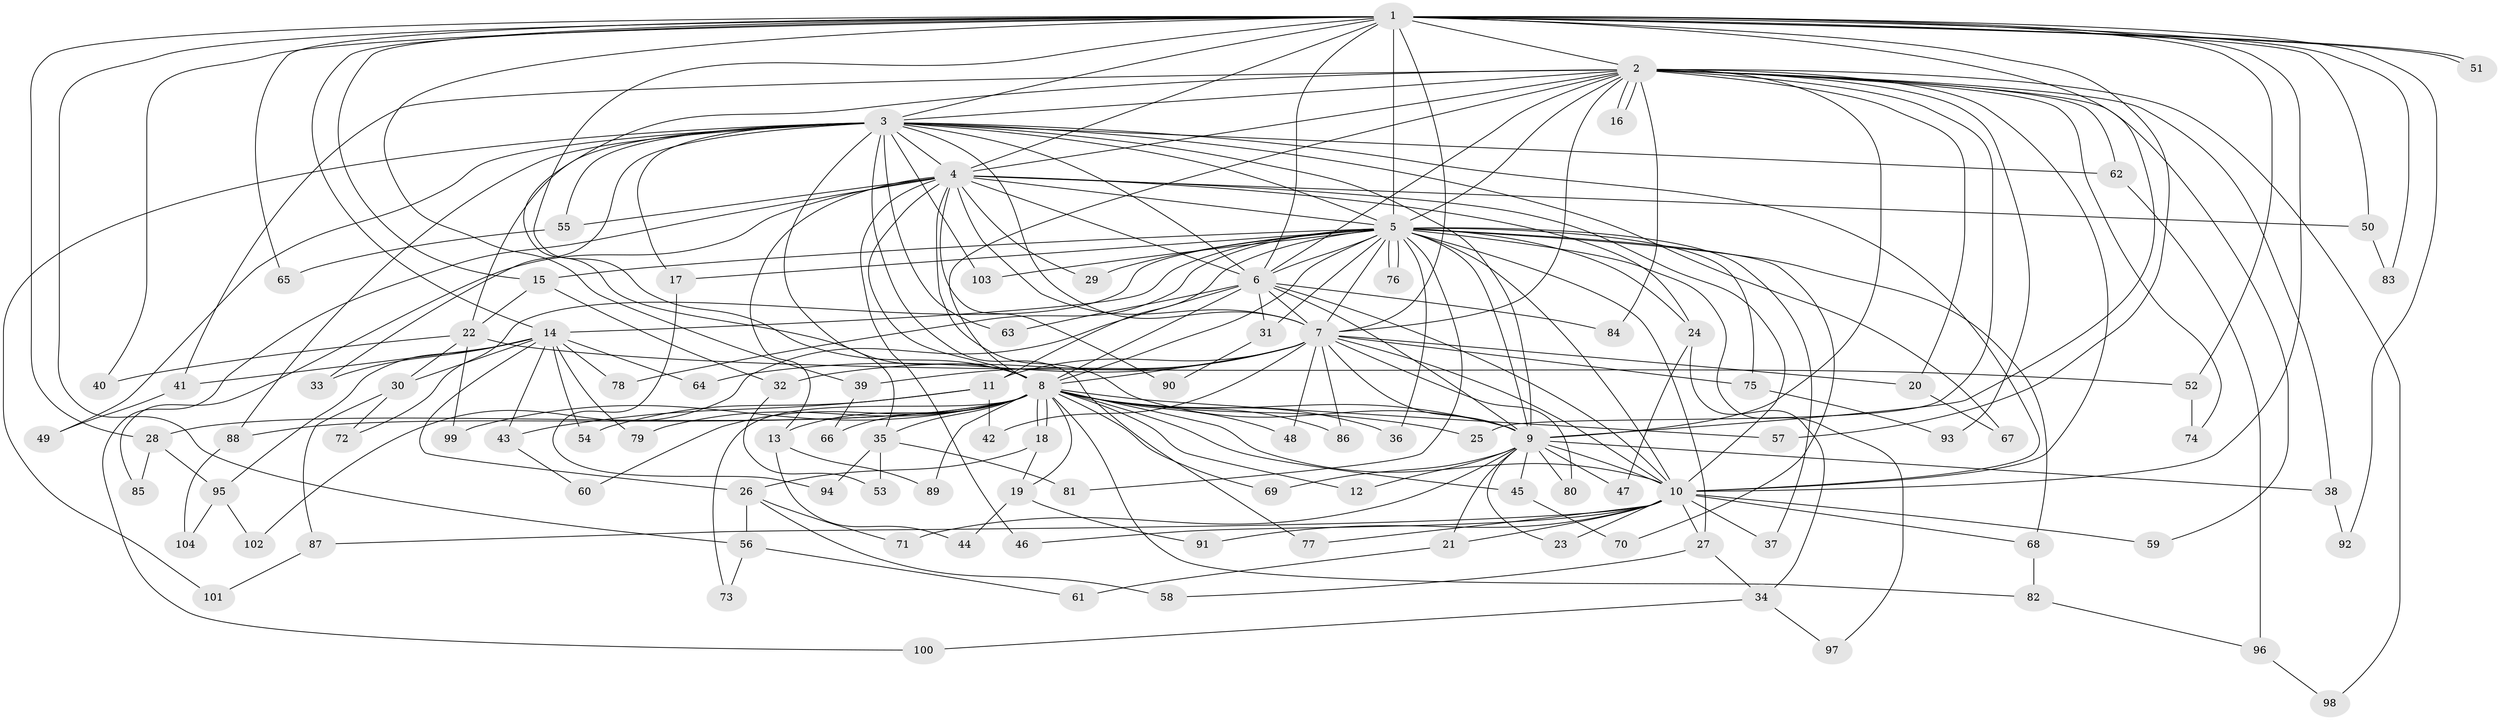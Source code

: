 // Generated by graph-tools (version 1.1) at 2025/46/03/09/25 04:46:34]
// undirected, 104 vertices, 233 edges
graph export_dot {
graph [start="1"]
  node [color=gray90,style=filled];
  1;
  2;
  3;
  4;
  5;
  6;
  7;
  8;
  9;
  10;
  11;
  12;
  13;
  14;
  15;
  16;
  17;
  18;
  19;
  20;
  21;
  22;
  23;
  24;
  25;
  26;
  27;
  28;
  29;
  30;
  31;
  32;
  33;
  34;
  35;
  36;
  37;
  38;
  39;
  40;
  41;
  42;
  43;
  44;
  45;
  46;
  47;
  48;
  49;
  50;
  51;
  52;
  53;
  54;
  55;
  56;
  57;
  58;
  59;
  60;
  61;
  62;
  63;
  64;
  65;
  66;
  67;
  68;
  69;
  70;
  71;
  72;
  73;
  74;
  75;
  76;
  77;
  78;
  79;
  80;
  81;
  82;
  83;
  84;
  85;
  86;
  87;
  88;
  89;
  90;
  91;
  92;
  93;
  94;
  95;
  96;
  97;
  98;
  99;
  100;
  101;
  102;
  103;
  104;
  1 -- 2;
  1 -- 3;
  1 -- 4;
  1 -- 5;
  1 -- 6;
  1 -- 7;
  1 -- 8;
  1 -- 9;
  1 -- 10;
  1 -- 14;
  1 -- 15;
  1 -- 28;
  1 -- 39;
  1 -- 40;
  1 -- 50;
  1 -- 51;
  1 -- 51;
  1 -- 52;
  1 -- 56;
  1 -- 57;
  1 -- 65;
  1 -- 83;
  1 -- 92;
  2 -- 3;
  2 -- 4;
  2 -- 5;
  2 -- 6;
  2 -- 7;
  2 -- 8;
  2 -- 9;
  2 -- 10;
  2 -- 16;
  2 -- 16;
  2 -- 20;
  2 -- 25;
  2 -- 35;
  2 -- 38;
  2 -- 41;
  2 -- 59;
  2 -- 62;
  2 -- 74;
  2 -- 84;
  2 -- 93;
  2 -- 98;
  3 -- 4;
  3 -- 5;
  3 -- 6;
  3 -- 7;
  3 -- 8;
  3 -- 9;
  3 -- 10;
  3 -- 17;
  3 -- 22;
  3 -- 33;
  3 -- 49;
  3 -- 55;
  3 -- 62;
  3 -- 63;
  3 -- 67;
  3 -- 77;
  3 -- 88;
  3 -- 101;
  3 -- 103;
  4 -- 5;
  4 -- 6;
  4 -- 7;
  4 -- 8;
  4 -- 9;
  4 -- 10;
  4 -- 13;
  4 -- 24;
  4 -- 29;
  4 -- 46;
  4 -- 50;
  4 -- 55;
  4 -- 85;
  4 -- 90;
  4 -- 100;
  5 -- 6;
  5 -- 7;
  5 -- 8;
  5 -- 9;
  5 -- 10;
  5 -- 11;
  5 -- 14;
  5 -- 15;
  5 -- 17;
  5 -- 24;
  5 -- 27;
  5 -- 29;
  5 -- 31;
  5 -- 36;
  5 -- 37;
  5 -- 68;
  5 -- 70;
  5 -- 72;
  5 -- 75;
  5 -- 76;
  5 -- 76;
  5 -- 78;
  5 -- 81;
  5 -- 97;
  5 -- 103;
  6 -- 7;
  6 -- 8;
  6 -- 9;
  6 -- 10;
  6 -- 31;
  6 -- 63;
  6 -- 84;
  6 -- 102;
  7 -- 8;
  7 -- 9;
  7 -- 10;
  7 -- 11;
  7 -- 20;
  7 -- 32;
  7 -- 39;
  7 -- 42;
  7 -- 48;
  7 -- 64;
  7 -- 75;
  7 -- 80;
  7 -- 86;
  8 -- 9;
  8 -- 10;
  8 -- 12;
  8 -- 13;
  8 -- 18;
  8 -- 18;
  8 -- 19;
  8 -- 25;
  8 -- 28;
  8 -- 35;
  8 -- 36;
  8 -- 45;
  8 -- 48;
  8 -- 57;
  8 -- 60;
  8 -- 66;
  8 -- 69;
  8 -- 73;
  8 -- 79;
  8 -- 82;
  8 -- 86;
  8 -- 88;
  8 -- 89;
  8 -- 99;
  9 -- 10;
  9 -- 12;
  9 -- 21;
  9 -- 23;
  9 -- 38;
  9 -- 45;
  9 -- 47;
  9 -- 69;
  9 -- 71;
  9 -- 80;
  10 -- 21;
  10 -- 23;
  10 -- 27;
  10 -- 37;
  10 -- 46;
  10 -- 59;
  10 -- 68;
  10 -- 77;
  10 -- 87;
  10 -- 91;
  11 -- 42;
  11 -- 43;
  11 -- 54;
  13 -- 44;
  13 -- 89;
  14 -- 26;
  14 -- 30;
  14 -- 33;
  14 -- 41;
  14 -- 43;
  14 -- 54;
  14 -- 64;
  14 -- 78;
  14 -- 79;
  14 -- 95;
  15 -- 22;
  15 -- 32;
  17 -- 94;
  18 -- 19;
  18 -- 26;
  19 -- 44;
  19 -- 91;
  20 -- 67;
  21 -- 61;
  22 -- 30;
  22 -- 40;
  22 -- 52;
  22 -- 99;
  24 -- 34;
  24 -- 47;
  26 -- 56;
  26 -- 58;
  26 -- 71;
  27 -- 34;
  27 -- 58;
  28 -- 85;
  28 -- 95;
  30 -- 72;
  30 -- 87;
  31 -- 90;
  32 -- 53;
  34 -- 97;
  34 -- 100;
  35 -- 53;
  35 -- 81;
  35 -- 94;
  38 -- 92;
  39 -- 66;
  41 -- 49;
  43 -- 60;
  45 -- 70;
  50 -- 83;
  52 -- 74;
  55 -- 65;
  56 -- 61;
  56 -- 73;
  62 -- 96;
  68 -- 82;
  75 -- 93;
  82 -- 96;
  87 -- 101;
  88 -- 104;
  95 -- 102;
  95 -- 104;
  96 -- 98;
}
